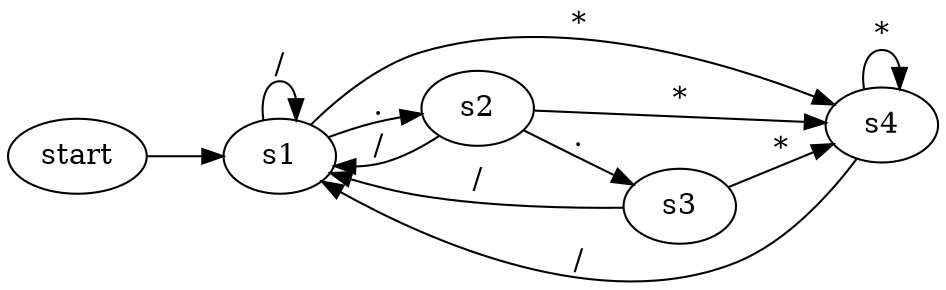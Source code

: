 digraph g {

rankdir=LR

start -> s1
s1 -> s1 [label="/"]
s1 -> s2 [label="."]
s2 -> s3 [label="."]
s2 -> s1 [label="/"]
s2 -> s4 [label="*"]
s3 -> s1 [label="/"]
s3 -> s4 [label="*"]
s1 -> s4 [label="*"]
s4 -> s1 [label="/"]
s4 -> s4 [label="*"]

}
